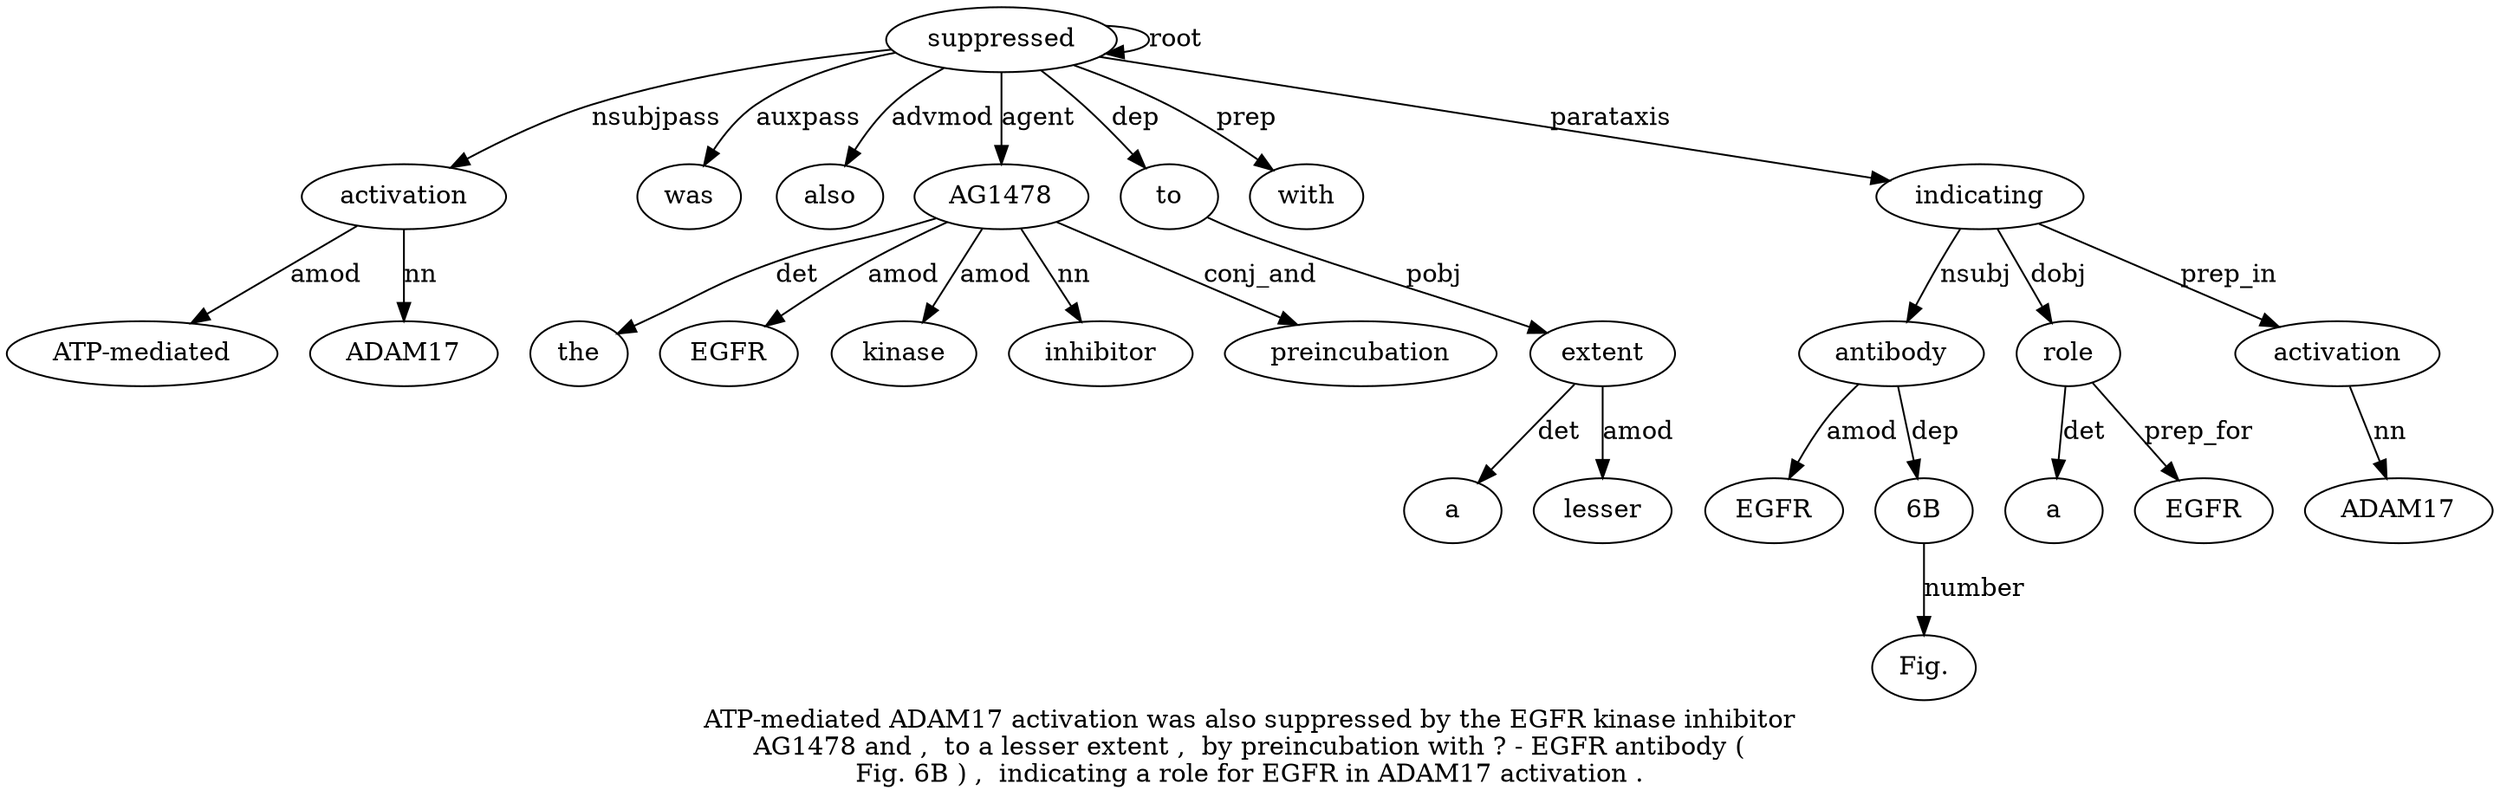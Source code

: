digraph "ATP-mediated ADAM17 activation was also suppressed by the EGFR kinase inhibitor AG1478 and ,  to a lesser extent ,  by preincubation with ? - EGFR antibody ( Fig. 6B ) ,  indicating a role for EGFR in ADAM17 activation ." {
label="ATP-mediated ADAM17 activation was also suppressed by the EGFR kinase inhibitor
AG1478 and ,  to a lesser extent ,  by preincubation with ? - EGFR antibody (
Fig. 6B ) ,  indicating a role for EGFR in ADAM17 activation .";
activation3 [style=filled, fillcolor=white, label=activation];
"ATP-mediated1" [style=filled, fillcolor=white, label="ATP-mediated"];
activation3 -> "ATP-mediated1"  [label=amod];
ADAM172 [style=filled, fillcolor=white, label=ADAM17];
activation3 -> ADAM172  [label=nn];
suppressed6 [style=filled, fillcolor=white, label=suppressed];
suppressed6 -> activation3  [label=nsubjpass];
was4 [style=filled, fillcolor=white, label=was];
suppressed6 -> was4  [label=auxpass];
also5 [style=filled, fillcolor=white, label=also];
suppressed6 -> also5  [label=advmod];
suppressed6 -> suppressed6  [label=root];
AG147812 [style=filled, fillcolor=white, label=AG1478];
the8 [style=filled, fillcolor=white, label=the];
AG147812 -> the8  [label=det];
EGFR9 [style=filled, fillcolor=white, label=EGFR];
AG147812 -> EGFR9  [label=amod];
kinase10 [style=filled, fillcolor=white, label=kinase];
AG147812 -> kinase10  [label=amod];
inhibitor11 [style=filled, fillcolor=white, label=inhibitor];
AG147812 -> inhibitor11  [label=nn];
suppressed6 -> AG147812  [label=agent];
to15 [style=filled, fillcolor=white, label=to];
suppressed6 -> to15  [label=dep];
extent18 [style=filled, fillcolor=white, label=extent];
a16 [style=filled, fillcolor=white, label=a];
extent18 -> a16  [label=det];
lesser17 [style=filled, fillcolor=white, label=lesser];
extent18 -> lesser17  [label=amod];
to15 -> extent18  [label=pobj];
preincubation21 [style=filled, fillcolor=white, label=preincubation];
AG147812 -> preincubation21  [label=conj_and];
with22 [style=filled, fillcolor=white, label=with];
suppressed6 -> with22  [label=prep];
antibody26 [style=filled, fillcolor=white, label=antibody];
EGFR25 [style=filled, fillcolor=white, label=EGFR];
antibody26 -> EGFR25  [label=amod];
indicating32 [style=filled, fillcolor=white, label=indicating];
indicating32 -> antibody26  [label=nsubj];
"6B29" [style=filled, fillcolor=white, label="6B"];
"Fig.28" [style=filled, fillcolor=white, label="Fig."];
"6B29" -> "Fig.28"  [label=number];
antibody26 -> "6B29"  [label=dep];
suppressed6 -> indicating32  [label=parataxis];
role34 [style=filled, fillcolor=white, label=role];
a33 [style=filled, fillcolor=white, label=a];
role34 -> a33  [label=det];
indicating32 -> role34  [label=dobj];
EGFR36 [style=filled, fillcolor=white, label=EGFR];
role34 -> EGFR36  [label=prep_for];
activation39 [style=filled, fillcolor=white, label=activation];
ADAM1738 [style=filled, fillcolor=white, label=ADAM17];
activation39 -> ADAM1738  [label=nn];
indicating32 -> activation39  [label=prep_in];
}
